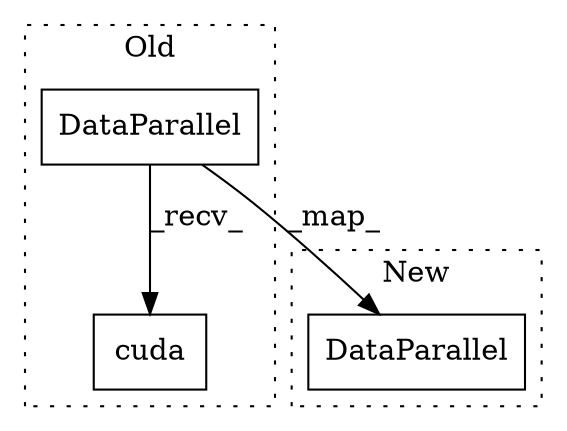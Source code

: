 digraph G {
subgraph cluster0 {
1 [label="DataParallel" a="32" s="4080,4097" l="13,1" shape="box"];
3 [label="cuda" a="32" s="4099" l="6" shape="box"];
label = "Old";
style="dotted";
}
subgraph cluster1 {
2 [label="DataParallel" a="32" s="4073,4090" l="13,1" shape="box"];
label = "New";
style="dotted";
}
1 -> 2 [label="_map_"];
1 -> 3 [label="_recv_"];
}